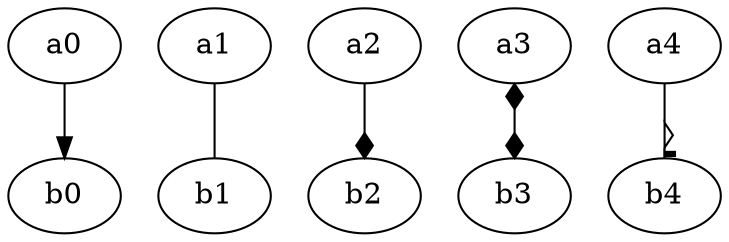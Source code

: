 # 演示箭头形状

digraph {
    a0 -> b0                            // 默认是normal类型
    a1 -> b1 [arrowhead=none]           // 无箭头
    a2 -> b2 [arrowhead=diamond]        // 更新箭头为diamond
    a3 -> b3 [dir=both arrowtail=diamond arrowhead=diamond] // 箭头和箭尾为diamond，只有dir为back或both才生效
    a4 -> b4 [arrowhead=lteeoldiamond ] // 参考官方文档，空心，左半边，tee | diamond
}